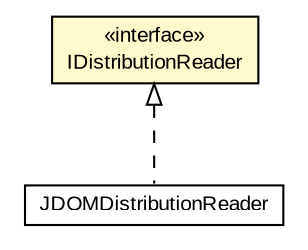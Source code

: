 #!/usr/local/bin/dot
#
# Class diagram 
# Generated by UMLGraph version R5_6-24-gf6e263 (http://www.umlgraph.org/)
#

digraph G {
	edge [fontname="arial",fontsize=10,labelfontname="arial",labelfontsize=10];
	node [fontname="arial",fontsize=10,shape=plaintext];
	nodesep=0.25;
	ranksep=0.5;
	// edu.arizona.biosemantics.semanticmarkup.markupelement.distribution.io.IDistributionReader
	c75971 [label=<<table title="edu.arizona.biosemantics.semanticmarkup.markupelement.distribution.io.IDistributionReader" border="0" cellborder="1" cellspacing="0" cellpadding="2" port="p" bgcolor="lemonChiffon" href="./IDistributionReader.html">
		<tr><td><table border="0" cellspacing="0" cellpadding="1">
<tr><td align="center" balign="center"> &#171;interface&#187; </td></tr>
<tr><td align="center" balign="center"> IDistributionReader </td></tr>
		</table></td></tr>
		</table>>, URL="./IDistributionReader.html", fontname="arial", fontcolor="black", fontsize=10.0];
	// edu.arizona.biosemantics.semanticmarkup.markupelement.distribution.io.lib.JDOMDistributionReader
	c75973 [label=<<table title="edu.arizona.biosemantics.semanticmarkup.markupelement.distribution.io.lib.JDOMDistributionReader" border="0" cellborder="1" cellspacing="0" cellpadding="2" port="p" href="./lib/JDOMDistributionReader.html">
		<tr><td><table border="0" cellspacing="0" cellpadding="1">
<tr><td align="center" balign="center"> JDOMDistributionReader </td></tr>
		</table></td></tr>
		</table>>, URL="./lib/JDOMDistributionReader.html", fontname="arial", fontcolor="black", fontsize=10.0];
	//edu.arizona.biosemantics.semanticmarkup.markupelement.distribution.io.lib.JDOMDistributionReader implements edu.arizona.biosemantics.semanticmarkup.markupelement.distribution.io.IDistributionReader
	c75971:p -> c75973:p [dir=back,arrowtail=empty,style=dashed];
}

